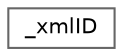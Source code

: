 digraph "Graphical Class Hierarchy"
{
 // LATEX_PDF_SIZE
  bgcolor="transparent";
  edge [fontname=Helvetica,fontsize=10,labelfontname=Helvetica,labelfontsize=10];
  node [fontname=Helvetica,fontsize=10,shape=box,height=0.2,width=0.4];
  rankdir="LR";
  Node0 [label="_xmlID",height=0.2,width=0.4,color="grey40", fillcolor="white", style="filled",URL="$struct__xml_i_d.html",tooltip=" "];
}
